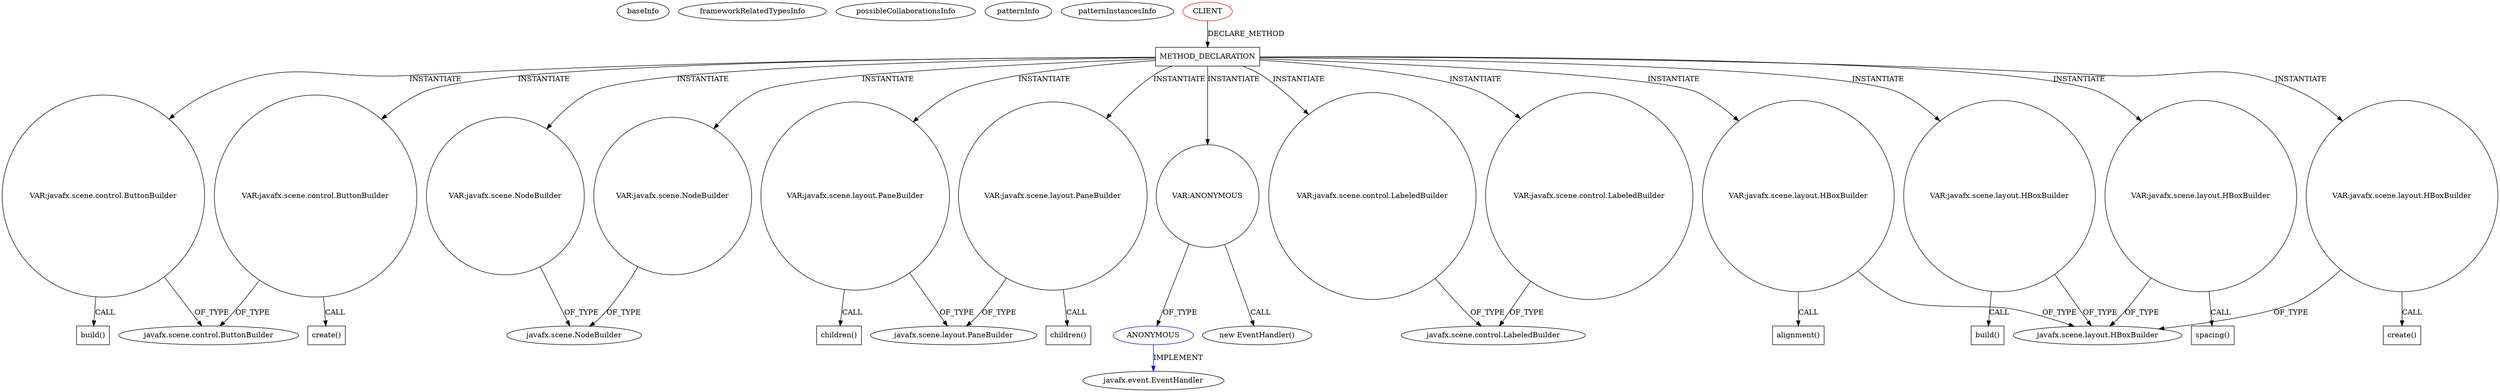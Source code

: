 digraph {
baseInfo[graphId=3565,category="pattern",isAnonymous=false,possibleRelation=false]
frameworkRelatedTypesInfo[]
possibleCollaborationsInfo[]
patternInfo[frequency=2.0,patternRootClient=0]
patternInstancesInfo[0="yorlov-VirtualPointer~/yorlov-VirtualPointer/VirtualPointer-master/src/com/blogspot/captain1653/options/OptionsStage.java~OptionsStage~4889",1="SaiPradeepDandem-javafx2-gradient-builder~/SaiPradeepDandem-javafx2-gradient-builder/javafx2-gradient-builder-master/src/main/java/com/javafx/gradientbuilder/application/AbstractSettingsLayout.java~AbstractSettingsLayout~1175"]
151[label="javafx.scene.control.ButtonBuilder",vertexType="FRAMEWORK_CLASS_TYPE",isFrameworkType=false]
149[label="VAR:javafx.scene.control.ButtonBuilder",vertexType="VARIABLE_EXPRESION",isFrameworkType=false,shape=circle]
150[label="build()",vertexType="INSIDE_CALL",isFrameworkType=false,shape=box]
16[label="METHOD_DECLARATION",vertexType="CLIENT_METHOD_DECLARATION",isFrameworkType=false,shape=box]
0[label="CLIENT",vertexType="ROOT_CLIENT_CLASS_DECLARATION",isFrameworkType=false,color=red]
131[label="VAR:javafx.scene.NodeBuilder",vertexType="VARIABLE_EXPRESION",isFrameworkType=false,shape=circle]
261[label="VAR:javafx.scene.NodeBuilder",vertexType="VARIABLE_EXPRESION",isFrameworkType=false,shape=circle]
53[label="javafx.scene.NodeBuilder",vertexType="FRAMEWORK_CLASS_TYPE",isFrameworkType=false]
231[label="VAR:javafx.scene.layout.PaneBuilder",vertexType="VARIABLE_EXPRESION",isFrameworkType=false,shape=circle]
232[label="children()",vertexType="INSIDE_CALL",isFrameworkType=false,shape=box]
187[label="VAR:javafx.scene.layout.PaneBuilder",vertexType="VARIABLE_EXPRESION",isFrameworkType=false,shape=circle]
188[label="children()",vertexType="INSIDE_CALL",isFrameworkType=false,shape=box]
313[label="VAR:ANONYMOUS",vertexType="VARIABLE_EXPRESION",isFrameworkType=false,shape=circle]
314[label="ANONYMOUS",vertexType="REFERENCE_ANONYMOUS_DECLARATION",isFrameworkType=false,color=blue]
312[label="new EventHandler()",vertexType="CONSTRUCTOR_CALL",isFrameworkType=false]
158[label="VAR:javafx.scene.control.LabeledBuilder",vertexType="VARIABLE_EXPRESION",isFrameworkType=false,shape=circle]
109[label="javafx.scene.control.LabeledBuilder",vertexType="FRAMEWORK_CLASS_TYPE",isFrameworkType=false]
107[label="VAR:javafx.scene.control.LabeledBuilder",vertexType="VARIABLE_EXPRESION",isFrameworkType=false,shape=circle]
315[label="javafx.event.EventHandler",vertexType="FRAMEWORK_INTERFACE_TYPE",isFrameworkType=false]
164[label="VAR:javafx.scene.control.ButtonBuilder",vertexType="VARIABLE_EXPRESION",isFrameworkType=false,shape=circle]
165[label="create()",vertexType="INSIDE_CALL",isFrameworkType=false,shape=box]
38[label="javafx.scene.layout.PaneBuilder",vertexType="FRAMEWORK_CLASS_TYPE",isFrameworkType=false]
193[label="VAR:javafx.scene.layout.HBoxBuilder",vertexType="VARIABLE_EXPRESION",isFrameworkType=false,shape=circle]
115[label="javafx.scene.layout.HBoxBuilder",vertexType="FRAMEWORK_CLASS_TYPE",isFrameworkType=false]
122[label="VAR:javafx.scene.layout.HBoxBuilder",vertexType="VARIABLE_EXPRESION",isFrameworkType=false,shape=circle]
123[label="spacing()",vertexType="INSIDE_CALL",isFrameworkType=false,shape=box]
113[label="VAR:javafx.scene.layout.HBoxBuilder",vertexType="VARIABLE_EXPRESION",isFrameworkType=false,shape=circle]
114[label="build()",vertexType="INSIDE_CALL",isFrameworkType=false,shape=box]
194[label="alignment()",vertexType="INSIDE_CALL",isFrameworkType=false,shape=box]
125[label="VAR:javafx.scene.layout.HBoxBuilder",vertexType="VARIABLE_EXPRESION",isFrameworkType=false,shape=circle]
126[label="create()",vertexType="INSIDE_CALL",isFrameworkType=false,shape=box]
231->38[label="OF_TYPE"]
313->312[label="CALL"]
314->315[label="IMPLEMENT",color=blue]
16->261[label="INSTANTIATE"]
125->126[label="CALL"]
187->188[label="CALL"]
107->109[label="OF_TYPE"]
113->114[label="CALL"]
193->115[label="OF_TYPE"]
122->123[label="CALL"]
164->151[label="OF_TYPE"]
231->232[label="CALL"]
131->53[label="OF_TYPE"]
16->131[label="INSTANTIATE"]
113->115[label="OF_TYPE"]
122->115[label="OF_TYPE"]
164->165[label="CALL"]
16->164[label="INSTANTIATE"]
313->314[label="OF_TYPE"]
149->150[label="CALL"]
16->125[label="INSTANTIATE"]
16->231[label="INSTANTIATE"]
16->107[label="INSTANTIATE"]
261->53[label="OF_TYPE"]
0->16[label="DECLARE_METHOD"]
149->151[label="OF_TYPE"]
16->193[label="INSTANTIATE"]
187->38[label="OF_TYPE"]
16->313[label="INSTANTIATE"]
193->194[label="CALL"]
16->113[label="INSTANTIATE"]
16->187[label="INSTANTIATE"]
125->115[label="OF_TYPE"]
16->158[label="INSTANTIATE"]
16->149[label="INSTANTIATE"]
158->109[label="OF_TYPE"]
16->122[label="INSTANTIATE"]
}
